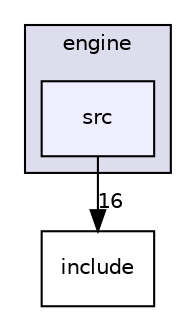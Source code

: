 digraph "engine/src" {
  compound=true
  node [ fontsize="10", fontname="Helvetica"];
  edge [ labelfontsize="10", labelfontname="Helvetica"];
  subgraph clusterdir_996f45160da62e1a3d7f6046fad68f51 {
    graph [ bgcolor="#ddddee", pencolor="black", label="engine" fontname="Helvetica", fontsize="10", URL="dir_996f45160da62e1a3d7f6046fad68f51.html"]
  dir_3d9126aa00c041bc0b8f859d1965a0f4 [shape=box, label="src", style="filled", fillcolor="#eeeeff", pencolor="black", URL="dir_3d9126aa00c041bc0b8f859d1965a0f4.html"];
  }
  dir_bafa501d493553e442f19f5f8dd7b29c [shape=box label="include" URL="dir_bafa501d493553e442f19f5f8dd7b29c.html"];
  dir_3d9126aa00c041bc0b8f859d1965a0f4->dir_bafa501d493553e442f19f5f8dd7b29c [headlabel="16", labeldistance=1.5 headhref="dir_000007_000005.html"];
}
